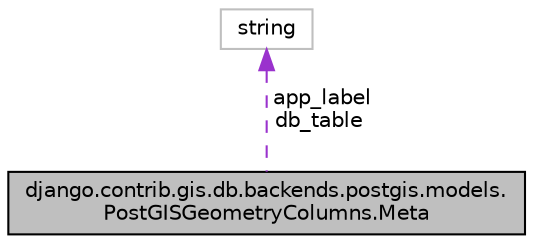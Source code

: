 digraph "django.contrib.gis.db.backends.postgis.models.PostGISGeometryColumns.Meta"
{
 // LATEX_PDF_SIZE
  edge [fontname="Helvetica",fontsize="10",labelfontname="Helvetica",labelfontsize="10"];
  node [fontname="Helvetica",fontsize="10",shape=record];
  Node1 [label="django.contrib.gis.db.backends.postgis.models.\lPostGISGeometryColumns.Meta",height=0.2,width=0.4,color="black", fillcolor="grey75", style="filled", fontcolor="black",tooltip=" "];
  Node2 -> Node1 [dir="back",color="darkorchid3",fontsize="10",style="dashed",label=" app_label\ndb_table" ];
  Node2 [label="string",height=0.2,width=0.4,color="grey75", fillcolor="white", style="filled",tooltip=" "];
}

